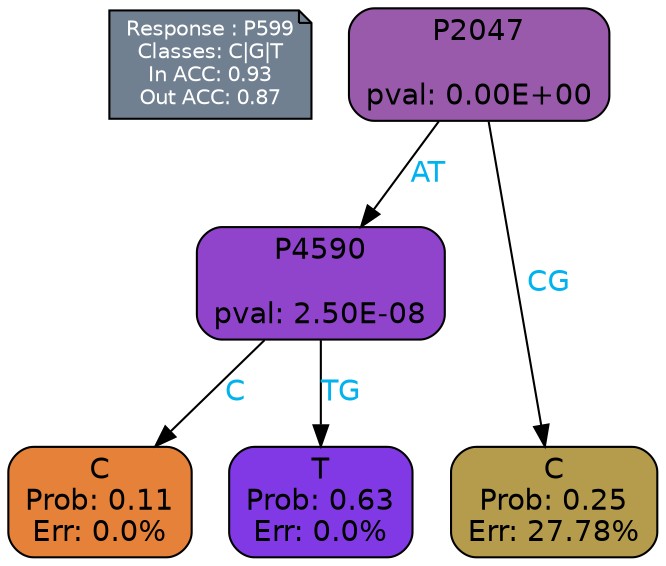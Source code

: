 digraph Tree {
node [shape=box, style="filled, rounded", color="black", fontname=helvetica] ;
graph [ranksep=equally, splines=polylines, bgcolor=transparent, dpi=600] ;
edge [fontname=helvetica] ;
LEGEND [label="Response : P599
Classes: C|G|T
In ACC: 0.93
Out ACC: 0.87
",shape=note,align=left,style=filled,fillcolor="slategray",fontcolor="white",fontsize=10];1 [label="P2047

pval: 0.00E+00", fillcolor="#995aab"] ;
2 [label="P4590

pval: 2.50E-08", fillcolor="#9043cb"] ;
3 [label="C
Prob: 0.11
Err: 0.0%", fillcolor="#e58139"] ;
4 [label="T
Prob: 0.63
Err: 0.0%", fillcolor="#8139e5"] ;
5 [label="C
Prob: 0.25
Err: 27.78%", fillcolor="#b59c4d"] ;
1 -> 2 [label="AT",fontcolor=deepskyblue2] ;
1 -> 5 [label="CG",fontcolor=deepskyblue2] ;
2 -> 3 [label="C",fontcolor=deepskyblue2] ;
2 -> 4 [label="TG",fontcolor=deepskyblue2] ;
{rank = same; 3;4;5;}{rank = same; LEGEND;1;}}